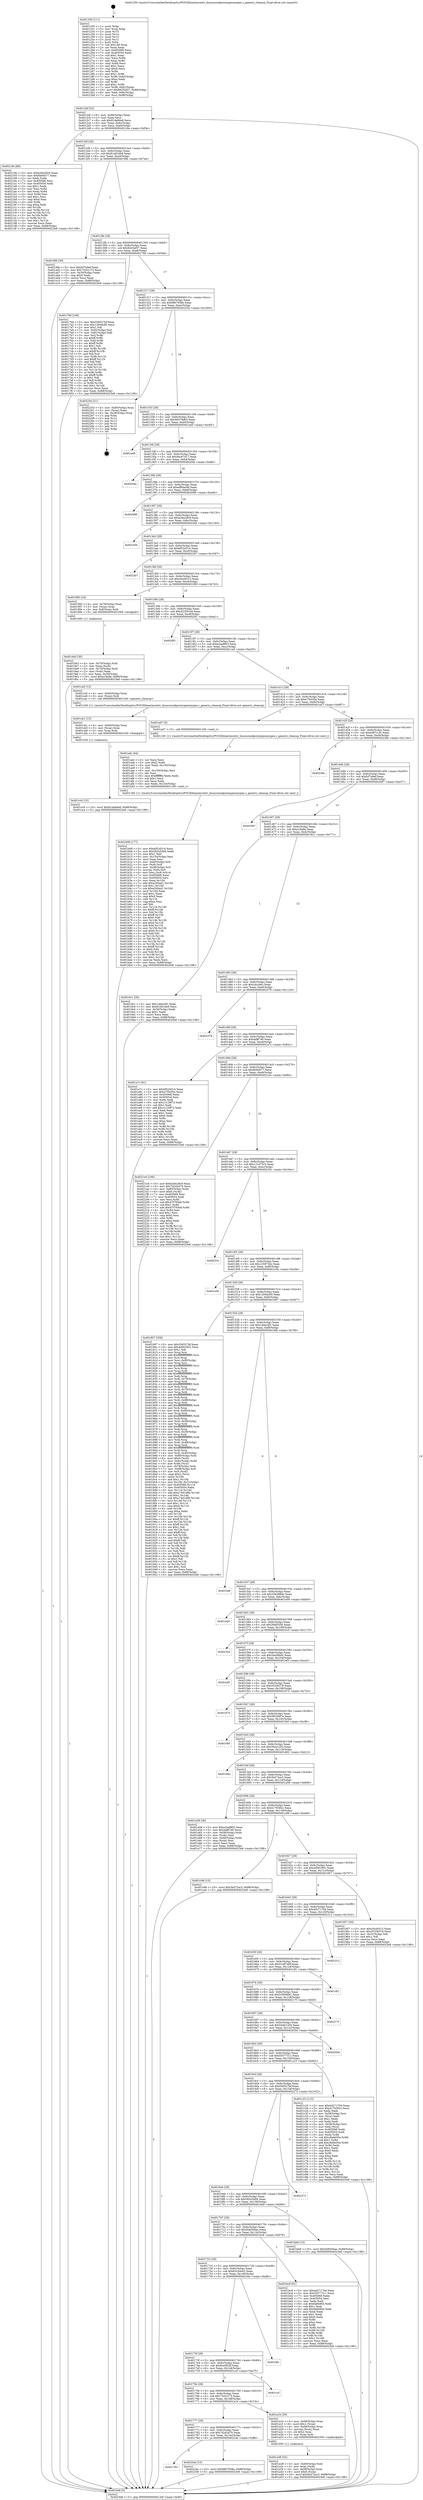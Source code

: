 digraph "0x401250" {
  label = "0x401250 (/mnt/c/Users/mathe/Desktop/tcc/POCII/binaries/extr_linuxsoundpcioxygenoxygen.c_generic_cleanup_Final-ollvm.out::main(0))"
  labelloc = "t"
  node[shape=record]

  Entry [label="",width=0.3,height=0.3,shape=circle,fillcolor=black,style=filled]
  "0x4012bf" [label="{
     0x4012bf [32]\l
     | [instrs]\l
     &nbsp;&nbsp;0x4012bf \<+6\>: mov -0x88(%rbp),%eax\l
     &nbsp;&nbsp;0x4012c5 \<+2\>: mov %eax,%ecx\l
     &nbsp;&nbsp;0x4012c7 \<+6\>: sub $0x81da84e8,%ecx\l
     &nbsp;&nbsp;0x4012cd \<+6\>: mov %eax,-0x9c(%rbp)\l
     &nbsp;&nbsp;0x4012d3 \<+6\>: mov %ecx,-0xa0(%rbp)\l
     &nbsp;&nbsp;0x4012d9 \<+6\>: je 000000000040218e \<main+0xf3e\>\l
  }"]
  "0x40218e" [label="{
     0x40218e [86]\l
     | [instrs]\l
     &nbsp;&nbsp;0x40218e \<+5\>: mov $0xb26e28c9,%eax\l
     &nbsp;&nbsp;0x402193 \<+5\>: mov $0x6b84b77,%ecx\l
     &nbsp;&nbsp;0x402198 \<+2\>: xor %edx,%edx\l
     &nbsp;&nbsp;0x40219a \<+7\>: mov 0x405068,%esi\l
     &nbsp;&nbsp;0x4021a1 \<+7\>: mov 0x405054,%edi\l
     &nbsp;&nbsp;0x4021a8 \<+3\>: sub $0x1,%edx\l
     &nbsp;&nbsp;0x4021ab \<+3\>: mov %esi,%r8d\l
     &nbsp;&nbsp;0x4021ae \<+3\>: add %edx,%r8d\l
     &nbsp;&nbsp;0x4021b1 \<+4\>: imul %r8d,%esi\l
     &nbsp;&nbsp;0x4021b5 \<+3\>: and $0x1,%esi\l
     &nbsp;&nbsp;0x4021b8 \<+3\>: cmp $0x0,%esi\l
     &nbsp;&nbsp;0x4021bb \<+4\>: sete %r9b\l
     &nbsp;&nbsp;0x4021bf \<+3\>: cmp $0xa,%edi\l
     &nbsp;&nbsp;0x4021c2 \<+4\>: setl %r10b\l
     &nbsp;&nbsp;0x4021c6 \<+3\>: mov %r9b,%r11b\l
     &nbsp;&nbsp;0x4021c9 \<+3\>: and %r10b,%r11b\l
     &nbsp;&nbsp;0x4021cc \<+3\>: xor %r10b,%r9b\l
     &nbsp;&nbsp;0x4021cf \<+3\>: or %r9b,%r11b\l
     &nbsp;&nbsp;0x4021d2 \<+4\>: test $0x1,%r11b\l
     &nbsp;&nbsp;0x4021d6 \<+3\>: cmovne %ecx,%eax\l
     &nbsp;&nbsp;0x4021d9 \<+6\>: mov %eax,-0x88(%rbp)\l
     &nbsp;&nbsp;0x4021df \<+5\>: jmp 00000000004023e8 \<main+0x1198\>\l
  }"]
  "0x4012df" [label="{
     0x4012df [28]\l
     | [instrs]\l
     &nbsp;&nbsp;0x4012df \<+5\>: jmp 00000000004012e4 \<main+0x94\>\l
     &nbsp;&nbsp;0x4012e4 \<+6\>: mov -0x9c(%rbp),%eax\l
     &nbsp;&nbsp;0x4012ea \<+5\>: sub $0x81e81bb9,%eax\l
     &nbsp;&nbsp;0x4012ef \<+6\>: mov %eax,-0xa4(%rbp)\l
     &nbsp;&nbsp;0x4012f5 \<+6\>: je 00000000004019fd \<main+0x7ad\>\l
  }"]
  Exit [label="",width=0.3,height=0.3,shape=circle,fillcolor=black,style=filled,peripheries=2]
  "0x4019fd" [label="{
     0x4019fd [30]\l
     | [instrs]\l
     &nbsp;&nbsp;0x4019fd \<+5\>: mov $0xfcf7a9ef,%eax\l
     &nbsp;&nbsp;0x401a02 \<+5\>: mov $0x73201c73,%ecx\l
     &nbsp;&nbsp;0x401a07 \<+3\>: mov -0x30(%rbp),%edx\l
     &nbsp;&nbsp;0x401a0a \<+3\>: cmp $0x0,%edx\l
     &nbsp;&nbsp;0x401a0d \<+3\>: cmove %ecx,%eax\l
     &nbsp;&nbsp;0x401a10 \<+6\>: mov %eax,-0x88(%rbp)\l
     &nbsp;&nbsp;0x401a16 \<+5\>: jmp 00000000004023e8 \<main+0x1198\>\l
  }"]
  "0x4012fb" [label="{
     0x4012fb [28]\l
     | [instrs]\l
     &nbsp;&nbsp;0x4012fb \<+5\>: jmp 0000000000401300 \<main+0xb0\>\l
     &nbsp;&nbsp;0x401300 \<+6\>: mov -0x9c(%rbp),%eax\l
     &nbsp;&nbsp;0x401306 \<+5\>: sub $0x8425af37,%eax\l
     &nbsp;&nbsp;0x40130b \<+6\>: mov %eax,-0xa8(%rbp)\l
     &nbsp;&nbsp;0x401311 \<+6\>: je 000000000040179d \<main+0x54d\>\l
  }"]
  "0x401793" [label="{
     0x401793\l
  }", style=dashed]
  "0x40179d" [label="{
     0x40179d [106]\l
     | [instrs]\l
     &nbsp;&nbsp;0x40179d \<+5\>: mov $0x556527bf,%eax\l
     &nbsp;&nbsp;0x4017a2 \<+5\>: mov $0x1294dc85,%ecx\l
     &nbsp;&nbsp;0x4017a7 \<+2\>: mov $0x1,%dl\l
     &nbsp;&nbsp;0x4017a9 \<+7\>: mov -0x82(%rbp),%sil\l
     &nbsp;&nbsp;0x4017b0 \<+7\>: mov -0x81(%rbp),%dil\l
     &nbsp;&nbsp;0x4017b7 \<+3\>: mov %sil,%r8b\l
     &nbsp;&nbsp;0x4017ba \<+4\>: xor $0xff,%r8b\l
     &nbsp;&nbsp;0x4017be \<+3\>: mov %dil,%r9b\l
     &nbsp;&nbsp;0x4017c1 \<+4\>: xor $0xff,%r9b\l
     &nbsp;&nbsp;0x4017c5 \<+3\>: xor $0x1,%dl\l
     &nbsp;&nbsp;0x4017c8 \<+3\>: mov %r8b,%r10b\l
     &nbsp;&nbsp;0x4017cb \<+4\>: and $0xff,%r10b\l
     &nbsp;&nbsp;0x4017cf \<+3\>: and %dl,%sil\l
     &nbsp;&nbsp;0x4017d2 \<+3\>: mov %r9b,%r11b\l
     &nbsp;&nbsp;0x4017d5 \<+4\>: and $0xff,%r11b\l
     &nbsp;&nbsp;0x4017d9 \<+3\>: and %dl,%dil\l
     &nbsp;&nbsp;0x4017dc \<+3\>: or %sil,%r10b\l
     &nbsp;&nbsp;0x4017df \<+3\>: or %dil,%r11b\l
     &nbsp;&nbsp;0x4017e2 \<+3\>: xor %r11b,%r10b\l
     &nbsp;&nbsp;0x4017e5 \<+3\>: or %r9b,%r8b\l
     &nbsp;&nbsp;0x4017e8 \<+4\>: xor $0xff,%r8b\l
     &nbsp;&nbsp;0x4017ec \<+3\>: or $0x1,%dl\l
     &nbsp;&nbsp;0x4017ef \<+3\>: and %dl,%r8b\l
     &nbsp;&nbsp;0x4017f2 \<+3\>: or %r8b,%r10b\l
     &nbsp;&nbsp;0x4017f5 \<+4\>: test $0x1,%r10b\l
     &nbsp;&nbsp;0x4017f9 \<+3\>: cmovne %ecx,%eax\l
     &nbsp;&nbsp;0x4017fc \<+6\>: mov %eax,-0x88(%rbp)\l
     &nbsp;&nbsp;0x401802 \<+5\>: jmp 00000000004023e8 \<main+0x1198\>\l
  }"]
  "0x401317" [label="{
     0x401317 [28]\l
     | [instrs]\l
     &nbsp;&nbsp;0x401317 \<+5\>: jmp 000000000040131c \<main+0xcc\>\l
     &nbsp;&nbsp;0x40131c \<+6\>: mov -0x9c(%rbp),%eax\l
     &nbsp;&nbsp;0x401322 \<+5\>: sub $0x9867938e,%eax\l
     &nbsp;&nbsp;0x401327 \<+6\>: mov %eax,-0xac(%rbp)\l
     &nbsp;&nbsp;0x40132d \<+6\>: je 000000000040225d \<main+0x100d\>\l
  }"]
  "0x4023e8" [label="{
     0x4023e8 [5]\l
     | [instrs]\l
     &nbsp;&nbsp;0x4023e8 \<+5\>: jmp 00000000004012bf \<main+0x6f\>\l
  }"]
  "0x401250" [label="{
     0x401250 [111]\l
     | [instrs]\l
     &nbsp;&nbsp;0x401250 \<+1\>: push %rbp\l
     &nbsp;&nbsp;0x401251 \<+3\>: mov %rsp,%rbp\l
     &nbsp;&nbsp;0x401254 \<+2\>: push %r15\l
     &nbsp;&nbsp;0x401256 \<+2\>: push %r14\l
     &nbsp;&nbsp;0x401258 \<+2\>: push %r13\l
     &nbsp;&nbsp;0x40125a \<+2\>: push %r12\l
     &nbsp;&nbsp;0x40125c \<+1\>: push %rbx\l
     &nbsp;&nbsp;0x40125d \<+7\>: sub $0x148,%rsp\l
     &nbsp;&nbsp;0x401264 \<+2\>: xor %eax,%eax\l
     &nbsp;&nbsp;0x401266 \<+7\>: mov 0x405068,%ecx\l
     &nbsp;&nbsp;0x40126d \<+7\>: mov 0x405054,%edx\l
     &nbsp;&nbsp;0x401274 \<+3\>: sub $0x1,%eax\l
     &nbsp;&nbsp;0x401277 \<+3\>: mov %ecx,%r8d\l
     &nbsp;&nbsp;0x40127a \<+3\>: add %eax,%r8d\l
     &nbsp;&nbsp;0x40127d \<+4\>: imul %r8d,%ecx\l
     &nbsp;&nbsp;0x401281 \<+3\>: and $0x1,%ecx\l
     &nbsp;&nbsp;0x401284 \<+3\>: cmp $0x0,%ecx\l
     &nbsp;&nbsp;0x401287 \<+4\>: sete %r9b\l
     &nbsp;&nbsp;0x40128b \<+4\>: and $0x1,%r9b\l
     &nbsp;&nbsp;0x40128f \<+7\>: mov %r9b,-0x82(%rbp)\l
     &nbsp;&nbsp;0x401296 \<+3\>: cmp $0xa,%edx\l
     &nbsp;&nbsp;0x401299 \<+4\>: setl %r9b\l
     &nbsp;&nbsp;0x40129d \<+4\>: and $0x1,%r9b\l
     &nbsp;&nbsp;0x4012a1 \<+7\>: mov %r9b,-0x81(%rbp)\l
     &nbsp;&nbsp;0x4012a8 \<+10\>: movl $0x8425af37,-0x88(%rbp)\l
     &nbsp;&nbsp;0x4012b2 \<+6\>: mov %edi,-0x8c(%rbp)\l
     &nbsp;&nbsp;0x4012b8 \<+7\>: mov %rsi,-0x98(%rbp)\l
  }"]
  "0x40224e" [label="{
     0x40224e [15]\l
     | [instrs]\l
     &nbsp;&nbsp;0x40224e \<+10\>: movl $0x9867938e,-0x88(%rbp)\l
     &nbsp;&nbsp;0x402258 \<+5\>: jmp 00000000004023e8 \<main+0x1198\>\l
  }"]
  "0x40225d" [label="{
     0x40225d [21]\l
     | [instrs]\l
     &nbsp;&nbsp;0x40225d \<+4\>: mov -0x80(%rbp),%rax\l
     &nbsp;&nbsp;0x402261 \<+2\>: mov (%rax),%eax\l
     &nbsp;&nbsp;0x402263 \<+4\>: lea -0x28(%rbp),%rsp\l
     &nbsp;&nbsp;0x402267 \<+1\>: pop %rbx\l
     &nbsp;&nbsp;0x402268 \<+2\>: pop %r12\l
     &nbsp;&nbsp;0x40226a \<+2\>: pop %r13\l
     &nbsp;&nbsp;0x40226c \<+2\>: pop %r14\l
     &nbsp;&nbsp;0x40226e \<+2\>: pop %r15\l
     &nbsp;&nbsp;0x402270 \<+1\>: pop %rbp\l
     &nbsp;&nbsp;0x402271 \<+1\>: ret\l
  }"]
  "0x401333" [label="{
     0x401333 [28]\l
     | [instrs]\l
     &nbsp;&nbsp;0x401333 \<+5\>: jmp 0000000000401338 \<main+0xe8\>\l
     &nbsp;&nbsp;0x401338 \<+6\>: mov -0x9c(%rbp),%eax\l
     &nbsp;&nbsp;0x40133e \<+5\>: sub $0x9d379d63,%eax\l
     &nbsp;&nbsp;0x401343 \<+6\>: mov %eax,-0xb0(%rbp)\l
     &nbsp;&nbsp;0x401349 \<+6\>: je 0000000000401ed5 \<main+0xc85\>\l
  }"]
  "0x401cc0" [label="{
     0x401cc0 [15]\l
     | [instrs]\l
     &nbsp;&nbsp;0x401cc0 \<+10\>: movl $0x81da84e8,-0x88(%rbp)\l
     &nbsp;&nbsp;0x401cca \<+5\>: jmp 00000000004023e8 \<main+0x1198\>\l
  }"]
  "0x401ed5" [label="{
     0x401ed5\l
  }", style=dashed]
  "0x40134f" [label="{
     0x40134f [28]\l
     | [instrs]\l
     &nbsp;&nbsp;0x40134f \<+5\>: jmp 0000000000401354 \<main+0x104\>\l
     &nbsp;&nbsp;0x401354 \<+6\>: mov -0x9c(%rbp),%eax\l
     &nbsp;&nbsp;0x40135a \<+5\>: sub $0x9ec67d17,%eax\l
     &nbsp;&nbsp;0x40135f \<+6\>: mov %eax,-0xb4(%rbp)\l
     &nbsp;&nbsp;0x401365 \<+6\>: je 000000000040204e \<main+0xdfe\>\l
  }"]
  "0x401cb1" [label="{
     0x401cb1 [15]\l
     | [instrs]\l
     &nbsp;&nbsp;0x401cb1 \<+4\>: mov -0x60(%rbp),%rax\l
     &nbsp;&nbsp;0x401cb5 \<+3\>: mov (%rax),%rax\l
     &nbsp;&nbsp;0x401cb8 \<+3\>: mov %rax,%rdi\l
     &nbsp;&nbsp;0x401cbb \<+5\>: call 0000000000401030 \<free@plt\>\l
     | [calls]\l
     &nbsp;&nbsp;0x401030 \{1\} (unknown)\l
  }"]
  "0x40204e" [label="{
     0x40204e\l
  }", style=dashed]
  "0x40136b" [label="{
     0x40136b [28]\l
     | [instrs]\l
     &nbsp;&nbsp;0x40136b \<+5\>: jmp 0000000000401370 \<main+0x120\>\l
     &nbsp;&nbsp;0x401370 \<+6\>: mov -0x9c(%rbp),%eax\l
     &nbsp;&nbsp;0x401376 \<+5\>: sub $0xaf90ac9d,%eax\l
     &nbsp;&nbsp;0x40137b \<+6\>: mov %eax,-0xb8(%rbp)\l
     &nbsp;&nbsp;0x401381 \<+6\>: je 0000000000402096 \<main+0xe46\>\l
  }"]
  "0x401b08" [label="{
     0x401b08 [177]\l
     | [instrs]\l
     &nbsp;&nbsp;0x401b08 \<+5\>: mov $0xbf52d314,%ecx\l
     &nbsp;&nbsp;0x401b0d \<+5\>: mov $0x582e5494,%edx\l
     &nbsp;&nbsp;0x401b12 \<+3\>: mov $0x1,%dil\l
     &nbsp;&nbsp;0x401b15 \<+6\>: mov -0x154(%rbp),%esi\l
     &nbsp;&nbsp;0x401b1b \<+3\>: imul %eax,%esi\l
     &nbsp;&nbsp;0x401b1e \<+4\>: mov -0x60(%rbp),%r8\l
     &nbsp;&nbsp;0x401b22 \<+3\>: mov (%r8),%r8\l
     &nbsp;&nbsp;0x401b25 \<+4\>: mov -0x58(%rbp),%r9\l
     &nbsp;&nbsp;0x401b29 \<+3\>: movslq (%r9),%r9\l
     &nbsp;&nbsp;0x401b2c \<+4\>: mov %esi,(%r8,%r9,4)\l
     &nbsp;&nbsp;0x401b30 \<+7\>: mov 0x405068,%eax\l
     &nbsp;&nbsp;0x401b37 \<+7\>: mov 0x405054,%esi\l
     &nbsp;&nbsp;0x401b3e \<+3\>: mov %eax,%r10d\l
     &nbsp;&nbsp;0x401b41 \<+7\>: add $0xe200ad1,%r10d\l
     &nbsp;&nbsp;0x401b48 \<+4\>: sub $0x1,%r10d\l
     &nbsp;&nbsp;0x401b4c \<+7\>: sub $0xe200ad1,%r10d\l
     &nbsp;&nbsp;0x401b53 \<+4\>: imul %r10d,%eax\l
     &nbsp;&nbsp;0x401b57 \<+3\>: and $0x1,%eax\l
     &nbsp;&nbsp;0x401b5a \<+3\>: cmp $0x0,%eax\l
     &nbsp;&nbsp;0x401b5d \<+4\>: sete %r11b\l
     &nbsp;&nbsp;0x401b61 \<+3\>: cmp $0xa,%esi\l
     &nbsp;&nbsp;0x401b64 \<+3\>: setl %bl\l
     &nbsp;&nbsp;0x401b67 \<+3\>: mov %r11b,%r14b\l
     &nbsp;&nbsp;0x401b6a \<+4\>: xor $0xff,%r14b\l
     &nbsp;&nbsp;0x401b6e \<+3\>: mov %bl,%r15b\l
     &nbsp;&nbsp;0x401b71 \<+4\>: xor $0xff,%r15b\l
     &nbsp;&nbsp;0x401b75 \<+4\>: xor $0x0,%dil\l
     &nbsp;&nbsp;0x401b79 \<+3\>: mov %r14b,%r12b\l
     &nbsp;&nbsp;0x401b7c \<+4\>: and $0x0,%r12b\l
     &nbsp;&nbsp;0x401b80 \<+3\>: and %dil,%r11b\l
     &nbsp;&nbsp;0x401b83 \<+3\>: mov %r15b,%r13b\l
     &nbsp;&nbsp;0x401b86 \<+4\>: and $0x0,%r13b\l
     &nbsp;&nbsp;0x401b8a \<+3\>: and %dil,%bl\l
     &nbsp;&nbsp;0x401b8d \<+3\>: or %r11b,%r12b\l
     &nbsp;&nbsp;0x401b90 \<+3\>: or %bl,%r13b\l
     &nbsp;&nbsp;0x401b93 \<+3\>: xor %r13b,%r12b\l
     &nbsp;&nbsp;0x401b96 \<+3\>: or %r15b,%r14b\l
     &nbsp;&nbsp;0x401b99 \<+4\>: xor $0xff,%r14b\l
     &nbsp;&nbsp;0x401b9d \<+4\>: or $0x0,%dil\l
     &nbsp;&nbsp;0x401ba1 \<+3\>: and %dil,%r14b\l
     &nbsp;&nbsp;0x401ba4 \<+3\>: or %r14b,%r12b\l
     &nbsp;&nbsp;0x401ba7 \<+4\>: test $0x1,%r12b\l
     &nbsp;&nbsp;0x401bab \<+3\>: cmovne %edx,%ecx\l
     &nbsp;&nbsp;0x401bae \<+6\>: mov %ecx,-0x88(%rbp)\l
     &nbsp;&nbsp;0x401bb4 \<+5\>: jmp 00000000004023e8 \<main+0x1198\>\l
  }"]
  "0x402096" [label="{
     0x402096\l
  }", style=dashed]
  "0x401387" [label="{
     0x401387 [28]\l
     | [instrs]\l
     &nbsp;&nbsp;0x401387 \<+5\>: jmp 000000000040138c \<main+0x13c\>\l
     &nbsp;&nbsp;0x40138c \<+6\>: mov -0x9c(%rbp),%eax\l
     &nbsp;&nbsp;0x401392 \<+5\>: sub $0xb26e28c9,%eax\l
     &nbsp;&nbsp;0x401397 \<+6\>: mov %eax,-0xbc(%rbp)\l
     &nbsp;&nbsp;0x40139d \<+6\>: je 00000000004023d4 \<main+0x1184\>\l
  }"]
  "0x401adc" [label="{
     0x401adc [44]\l
     | [instrs]\l
     &nbsp;&nbsp;0x401adc \<+2\>: xor %ecx,%ecx\l
     &nbsp;&nbsp;0x401ade \<+5\>: mov $0x2,%edx\l
     &nbsp;&nbsp;0x401ae3 \<+6\>: mov %edx,-0x150(%rbp)\l
     &nbsp;&nbsp;0x401ae9 \<+1\>: cltd\l
     &nbsp;&nbsp;0x401aea \<+6\>: mov -0x150(%rbp),%esi\l
     &nbsp;&nbsp;0x401af0 \<+2\>: idiv %esi\l
     &nbsp;&nbsp;0x401af2 \<+6\>: imul $0xfffffffe,%edx,%edx\l
     &nbsp;&nbsp;0x401af8 \<+3\>: sub $0x1,%ecx\l
     &nbsp;&nbsp;0x401afb \<+2\>: sub %ecx,%edx\l
     &nbsp;&nbsp;0x401afd \<+6\>: mov %edx,-0x154(%rbp)\l
     &nbsp;&nbsp;0x401b03 \<+5\>: call 0000000000401160 \<next_i\>\l
     | [calls]\l
     &nbsp;&nbsp;0x401160 \{1\} (/mnt/c/Users/mathe/Desktop/tcc/POCII/binaries/extr_linuxsoundpcioxygenoxygen.c_generic_cleanup_Final-ollvm.out::next_i)\l
  }"]
  "0x4023d4" [label="{
     0x4023d4\l
  }", style=dashed]
  "0x4013a3" [label="{
     0x4013a3 [28]\l
     | [instrs]\l
     &nbsp;&nbsp;0x4013a3 \<+5\>: jmp 00000000004013a8 \<main+0x158\>\l
     &nbsp;&nbsp;0x4013a8 \<+6\>: mov -0x9c(%rbp),%eax\l
     &nbsp;&nbsp;0x4013ae \<+5\>: sub $0xbf52d314,%eax\l
     &nbsp;&nbsp;0x4013b3 \<+6\>: mov %eax,-0xc0(%rbp)\l
     &nbsp;&nbsp;0x4013b9 \<+6\>: je 00000000004022b7 \<main+0x1067\>\l
  }"]
  "0x401a38" [label="{
     0x401a38 [32]\l
     | [instrs]\l
     &nbsp;&nbsp;0x401a38 \<+4\>: mov -0x60(%rbp),%rdi\l
     &nbsp;&nbsp;0x401a3c \<+3\>: mov %rax,(%rdi)\l
     &nbsp;&nbsp;0x401a3f \<+4\>: mov -0x58(%rbp),%rax\l
     &nbsp;&nbsp;0x401a43 \<+6\>: movl $0x0,(%rax)\l
     &nbsp;&nbsp;0x401a49 \<+10\>: movl $0x3b472ac3,-0x88(%rbp)\l
     &nbsp;&nbsp;0x401a53 \<+5\>: jmp 00000000004023e8 \<main+0x1198\>\l
  }"]
  "0x4022b7" [label="{
     0x4022b7\l
  }", style=dashed]
  "0x4013bf" [label="{
     0x4013bf [28]\l
     | [instrs]\l
     &nbsp;&nbsp;0x4013bf \<+5\>: jmp 00000000004013c4 \<main+0x174\>\l
     &nbsp;&nbsp;0x4013c4 \<+6\>: mov -0x9c(%rbp),%eax\l
     &nbsp;&nbsp;0x4013ca \<+5\>: sub $0xc0cd4513,%eax\l
     &nbsp;&nbsp;0x4013cf \<+6\>: mov %eax,-0xc4(%rbp)\l
     &nbsp;&nbsp;0x4013d5 \<+6\>: je 0000000000401993 \<main+0x743\>\l
  }"]
  "0x401777" [label="{
     0x401777 [28]\l
     | [instrs]\l
     &nbsp;&nbsp;0x401777 \<+5\>: jmp 000000000040177c \<main+0x52c\>\l
     &nbsp;&nbsp;0x40177c \<+6\>: mov -0x9c(%rbp),%eax\l
     &nbsp;&nbsp;0x401782 \<+5\>: sub $0x7d2d2d70,%eax\l
     &nbsp;&nbsp;0x401787 \<+6\>: mov %eax,-0x14c(%rbp)\l
     &nbsp;&nbsp;0x40178d \<+6\>: je 000000000040224e \<main+0xffe\>\l
  }"]
  "0x401993" [label="{
     0x401993 [16]\l
     | [instrs]\l
     &nbsp;&nbsp;0x401993 \<+4\>: mov -0x78(%rbp),%rax\l
     &nbsp;&nbsp;0x401997 \<+3\>: mov (%rax),%rax\l
     &nbsp;&nbsp;0x40199a \<+4\>: mov 0x8(%rax),%rdi\l
     &nbsp;&nbsp;0x40199e \<+5\>: call 0000000000401060 \<atoi@plt\>\l
     | [calls]\l
     &nbsp;&nbsp;0x401060 \{1\} (unknown)\l
  }"]
  "0x4013db" [label="{
     0x4013db [28]\l
     | [instrs]\l
     &nbsp;&nbsp;0x4013db \<+5\>: jmp 00000000004013e0 \<main+0x190\>\l
     &nbsp;&nbsp;0x4013e0 \<+6\>: mov -0x9c(%rbp),%eax\l
     &nbsp;&nbsp;0x4013e6 \<+5\>: sub $0xd22591e9,%eax\l
     &nbsp;&nbsp;0x4013eb \<+6\>: mov %eax,-0xc8(%rbp)\l
     &nbsp;&nbsp;0x4013f1 \<+6\>: je 00000000004020f1 \<main+0xea1\>\l
  }"]
  "0x401a1b" [label="{
     0x401a1b [29]\l
     | [instrs]\l
     &nbsp;&nbsp;0x401a1b \<+4\>: mov -0x68(%rbp),%rax\l
     &nbsp;&nbsp;0x401a1f \<+6\>: movl $0x1,(%rax)\l
     &nbsp;&nbsp;0x401a25 \<+4\>: mov -0x68(%rbp),%rax\l
     &nbsp;&nbsp;0x401a29 \<+3\>: movslq (%rax),%rax\l
     &nbsp;&nbsp;0x401a2c \<+4\>: shl $0x2,%rax\l
     &nbsp;&nbsp;0x401a30 \<+3\>: mov %rax,%rdi\l
     &nbsp;&nbsp;0x401a33 \<+5\>: call 0000000000401050 \<malloc@plt\>\l
     | [calls]\l
     &nbsp;&nbsp;0x401050 \{1\} (unknown)\l
  }"]
  "0x4020f1" [label="{
     0x4020f1\l
  }", style=dashed]
  "0x4013f7" [label="{
     0x4013f7 [28]\l
     | [instrs]\l
     &nbsp;&nbsp;0x4013f7 \<+5\>: jmp 00000000004013fc \<main+0x1ac\>\l
     &nbsp;&nbsp;0x4013fc \<+6\>: mov -0x9c(%rbp),%eax\l
     &nbsp;&nbsp;0x401402 \<+5\>: sub $0xe2eaf803,%eax\l
     &nbsp;&nbsp;0x401407 \<+6\>: mov %eax,-0xcc(%rbp)\l
     &nbsp;&nbsp;0x40140d \<+6\>: je 0000000000401ca5 \<main+0xa55\>\l
  }"]
  "0x40175b" [label="{
     0x40175b [28]\l
     | [instrs]\l
     &nbsp;&nbsp;0x40175b \<+5\>: jmp 0000000000401760 \<main+0x510\>\l
     &nbsp;&nbsp;0x401760 \<+6\>: mov -0x9c(%rbp),%eax\l
     &nbsp;&nbsp;0x401766 \<+5\>: sub $0x73201c73,%eax\l
     &nbsp;&nbsp;0x40176b \<+6\>: mov %eax,-0x148(%rbp)\l
     &nbsp;&nbsp;0x401771 \<+6\>: je 0000000000401a1b \<main+0x7cb\>\l
  }"]
  "0x401ca5" [label="{
     0x401ca5 [12]\l
     | [instrs]\l
     &nbsp;&nbsp;0x401ca5 \<+4\>: mov -0x60(%rbp),%rax\l
     &nbsp;&nbsp;0x401ca9 \<+3\>: mov (%rax),%rdi\l
     &nbsp;&nbsp;0x401cac \<+5\>: call 0000000000401240 \<generic_cleanup\>\l
     | [calls]\l
     &nbsp;&nbsp;0x401240 \{1\} (/mnt/c/Users/mathe/Desktop/tcc/POCII/binaries/extr_linuxsoundpcioxygenoxygen.c_generic_cleanup_Final-ollvm.out::generic_cleanup)\l
  }"]
  "0x401413" [label="{
     0x401413 [28]\l
     | [instrs]\l
     &nbsp;&nbsp;0x401413 \<+5\>: jmp 0000000000401418 \<main+0x1c8\>\l
     &nbsp;&nbsp;0x401418 \<+6\>: mov -0x9c(%rbp),%eax\l
     &nbsp;&nbsp;0x40141e \<+5\>: sub $0xe750cf3e,%eax\l
     &nbsp;&nbsp;0x401423 \<+6\>: mov %eax,-0xd0(%rbp)\l
     &nbsp;&nbsp;0x401429 \<+6\>: je 0000000000401ad7 \<main+0x887\>\l
  }"]
  "0x401ccf" [label="{
     0x401ccf\l
  }", style=dashed]
  "0x401ad7" [label="{
     0x401ad7 [5]\l
     | [instrs]\l
     &nbsp;&nbsp;0x401ad7 \<+5\>: call 0000000000401160 \<next_i\>\l
     | [calls]\l
     &nbsp;&nbsp;0x401160 \{1\} (/mnt/c/Users/mathe/Desktop/tcc/POCII/binaries/extr_linuxsoundpcioxygenoxygen.c_generic_cleanup_Final-ollvm.out::next_i)\l
  }"]
  "0x40142f" [label="{
     0x40142f [28]\l
     | [instrs]\l
     &nbsp;&nbsp;0x40142f \<+5\>: jmp 0000000000401434 \<main+0x1e4\>\l
     &nbsp;&nbsp;0x401434 \<+6\>: mov -0x9c(%rbp),%eax\l
     &nbsp;&nbsp;0x40143a \<+5\>: sub $0xedf7c1dc,%eax\l
     &nbsp;&nbsp;0x40143f \<+6\>: mov %eax,-0xd4(%rbp)\l
     &nbsp;&nbsp;0x401445 \<+6\>: je 000000000040239e \<main+0x114e\>\l
  }"]
  "0x40173f" [label="{
     0x40173f [28]\l
     | [instrs]\l
     &nbsp;&nbsp;0x40173f \<+5\>: jmp 0000000000401744 \<main+0x4f4\>\l
     &nbsp;&nbsp;0x401744 \<+6\>: mov -0x9c(%rbp),%eax\l
     &nbsp;&nbsp;0x40174a \<+5\>: sub $0x6ce0f23f,%eax\l
     &nbsp;&nbsp;0x40174f \<+6\>: mov %eax,-0x144(%rbp)\l
     &nbsp;&nbsp;0x401755 \<+6\>: je 0000000000401ccf \<main+0xa7f\>\l
  }"]
  "0x40239e" [label="{
     0x40239e\l
  }", style=dashed]
  "0x40144b" [label="{
     0x40144b [28]\l
     | [instrs]\l
     &nbsp;&nbsp;0x40144b \<+5\>: jmp 0000000000401450 \<main+0x200\>\l
     &nbsp;&nbsp;0x401450 \<+6\>: mov -0x9c(%rbp),%eax\l
     &nbsp;&nbsp;0x401456 \<+5\>: sub $0xfcf7a9ef,%eax\l
     &nbsp;&nbsp;0x40145b \<+6\>: mov %eax,-0xd8(%rbp)\l
     &nbsp;&nbsp;0x401461 \<+6\>: je 0000000000402087 \<main+0xe37\>\l
  }"]
  "0x401fdc" [label="{
     0x401fdc\l
  }", style=dashed]
  "0x402087" [label="{
     0x402087\l
  }", style=dashed]
  "0x401467" [label="{
     0x401467 [28]\l
     | [instrs]\l
     &nbsp;&nbsp;0x401467 \<+5\>: jmp 000000000040146c \<main+0x21c\>\l
     &nbsp;&nbsp;0x40146c \<+6\>: mov -0x9c(%rbp),%eax\l
     &nbsp;&nbsp;0x401472 \<+5\>: sub $0xe18a9a,%eax\l
     &nbsp;&nbsp;0x401477 \<+6\>: mov %eax,-0xdc(%rbp)\l
     &nbsp;&nbsp;0x40147d \<+6\>: je 00000000004019c1 \<main+0x771\>\l
  }"]
  "0x401723" [label="{
     0x401723 [28]\l
     | [instrs]\l
     &nbsp;&nbsp;0x401723 \<+5\>: jmp 0000000000401728 \<main+0x4d8\>\l
     &nbsp;&nbsp;0x401728 \<+6\>: mov -0x9c(%rbp),%eax\l
     &nbsp;&nbsp;0x40172e \<+5\>: sub $0x63c54e43,%eax\l
     &nbsp;&nbsp;0x401733 \<+6\>: mov %eax,-0x140(%rbp)\l
     &nbsp;&nbsp;0x401739 \<+6\>: je 0000000000401fdc \<main+0xd8c\>\l
  }"]
  "0x4019c1" [label="{
     0x4019c1 [30]\l
     | [instrs]\l
     &nbsp;&nbsp;0x4019c1 \<+5\>: mov $0x1ddec4f1,%eax\l
     &nbsp;&nbsp;0x4019c6 \<+5\>: mov $0x81e81bb9,%ecx\l
     &nbsp;&nbsp;0x4019cb \<+3\>: mov -0x30(%rbp),%edx\l
     &nbsp;&nbsp;0x4019ce \<+3\>: cmp $0x1,%edx\l
     &nbsp;&nbsp;0x4019d1 \<+3\>: cmovl %ecx,%eax\l
     &nbsp;&nbsp;0x4019d4 \<+6\>: mov %eax,-0x88(%rbp)\l
     &nbsp;&nbsp;0x4019da \<+5\>: jmp 00000000004023e8 \<main+0x1198\>\l
  }"]
  "0x401483" [label="{
     0x401483 [28]\l
     | [instrs]\l
     &nbsp;&nbsp;0x401483 \<+5\>: jmp 0000000000401488 \<main+0x238\>\l
     &nbsp;&nbsp;0x401488 \<+6\>: mov -0x9c(%rbp),%eax\l
     &nbsp;&nbsp;0x40148e \<+5\>: sub $0x2dccb6c,%eax\l
     &nbsp;&nbsp;0x401493 \<+6\>: mov %eax,-0xe0(%rbp)\l
     &nbsp;&nbsp;0x401499 \<+6\>: je 0000000000402379 \<main+0x1129\>\l
  }"]
  "0x401bc8" [label="{
     0x401bc8 [91]\l
     | [instrs]\l
     &nbsp;&nbsp;0x401bc8 \<+5\>: mov $0x4d27170d,%eax\l
     &nbsp;&nbsp;0x401bcd \<+5\>: mov $0x55577311,%ecx\l
     &nbsp;&nbsp;0x401bd2 \<+7\>: mov 0x405068,%edx\l
     &nbsp;&nbsp;0x401bd9 \<+7\>: mov 0x405054,%esi\l
     &nbsp;&nbsp;0x401be0 \<+2\>: mov %edx,%edi\l
     &nbsp;&nbsp;0x401be2 \<+6\>: sub $0x9a6b904,%edi\l
     &nbsp;&nbsp;0x401be8 \<+3\>: sub $0x1,%edi\l
     &nbsp;&nbsp;0x401beb \<+6\>: add $0x9a6b904,%edi\l
     &nbsp;&nbsp;0x401bf1 \<+3\>: imul %edi,%edx\l
     &nbsp;&nbsp;0x401bf4 \<+3\>: and $0x1,%edx\l
     &nbsp;&nbsp;0x401bf7 \<+3\>: cmp $0x0,%edx\l
     &nbsp;&nbsp;0x401bfa \<+4\>: sete %r8b\l
     &nbsp;&nbsp;0x401bfe \<+3\>: cmp $0xa,%esi\l
     &nbsp;&nbsp;0x401c01 \<+4\>: setl %r9b\l
     &nbsp;&nbsp;0x401c05 \<+3\>: mov %r8b,%r10b\l
     &nbsp;&nbsp;0x401c08 \<+3\>: and %r9b,%r10b\l
     &nbsp;&nbsp;0x401c0b \<+3\>: xor %r9b,%r8b\l
     &nbsp;&nbsp;0x401c0e \<+3\>: or %r8b,%r10b\l
     &nbsp;&nbsp;0x401c11 \<+4\>: test $0x1,%r10b\l
     &nbsp;&nbsp;0x401c15 \<+3\>: cmovne %ecx,%eax\l
     &nbsp;&nbsp;0x401c18 \<+6\>: mov %eax,-0x88(%rbp)\l
     &nbsp;&nbsp;0x401c1e \<+5\>: jmp 00000000004023e8 \<main+0x1198\>\l
  }"]
  "0x402379" [label="{
     0x402379\l
  }", style=dashed]
  "0x40149f" [label="{
     0x40149f [28]\l
     | [instrs]\l
     &nbsp;&nbsp;0x40149f \<+5\>: jmp 00000000004014a4 \<main+0x254\>\l
     &nbsp;&nbsp;0x4014a4 \<+6\>: mov -0x9c(%rbp),%eax\l
     &nbsp;&nbsp;0x4014aa \<+5\>: sub $0x4af8746,%eax\l
     &nbsp;&nbsp;0x4014af \<+6\>: mov %eax,-0xe4(%rbp)\l
     &nbsp;&nbsp;0x4014b5 \<+6\>: je 0000000000401a7c \<main+0x82c\>\l
  }"]
  "0x401707" [label="{
     0x401707 [28]\l
     | [instrs]\l
     &nbsp;&nbsp;0x401707 \<+5\>: jmp 000000000040170c \<main+0x4bc\>\l
     &nbsp;&nbsp;0x40170c \<+6\>: mov -0x9c(%rbp),%eax\l
     &nbsp;&nbsp;0x401712 \<+5\>: sub $0x5b8594ae,%eax\l
     &nbsp;&nbsp;0x401717 \<+6\>: mov %eax,-0x13c(%rbp)\l
     &nbsp;&nbsp;0x40171d \<+6\>: je 0000000000401bc8 \<main+0x978\>\l
  }"]
  "0x401a7c" [label="{
     0x401a7c [91]\l
     | [instrs]\l
     &nbsp;&nbsp;0x401a7c \<+5\>: mov $0xbf52d314,%eax\l
     &nbsp;&nbsp;0x401a81 \<+5\>: mov $0xe750cf3e,%ecx\l
     &nbsp;&nbsp;0x401a86 \<+7\>: mov 0x405068,%edx\l
     &nbsp;&nbsp;0x401a8d \<+7\>: mov 0x405054,%esi\l
     &nbsp;&nbsp;0x401a94 \<+2\>: mov %edx,%edi\l
     &nbsp;&nbsp;0x401a96 \<+6\>: sub $0x1c129f73,%edi\l
     &nbsp;&nbsp;0x401a9c \<+3\>: sub $0x1,%edi\l
     &nbsp;&nbsp;0x401a9f \<+6\>: add $0x1c129f73,%edi\l
     &nbsp;&nbsp;0x401aa5 \<+3\>: imul %edi,%edx\l
     &nbsp;&nbsp;0x401aa8 \<+3\>: and $0x1,%edx\l
     &nbsp;&nbsp;0x401aab \<+3\>: cmp $0x0,%edx\l
     &nbsp;&nbsp;0x401aae \<+4\>: sete %r8b\l
     &nbsp;&nbsp;0x401ab2 \<+3\>: cmp $0xa,%esi\l
     &nbsp;&nbsp;0x401ab5 \<+4\>: setl %r9b\l
     &nbsp;&nbsp;0x401ab9 \<+3\>: mov %r8b,%r10b\l
     &nbsp;&nbsp;0x401abc \<+3\>: and %r9b,%r10b\l
     &nbsp;&nbsp;0x401abf \<+3\>: xor %r9b,%r8b\l
     &nbsp;&nbsp;0x401ac2 \<+3\>: or %r8b,%r10b\l
     &nbsp;&nbsp;0x401ac5 \<+4\>: test $0x1,%r10b\l
     &nbsp;&nbsp;0x401ac9 \<+3\>: cmovne %ecx,%eax\l
     &nbsp;&nbsp;0x401acc \<+6\>: mov %eax,-0x88(%rbp)\l
     &nbsp;&nbsp;0x401ad2 \<+5\>: jmp 00000000004023e8 \<main+0x1198\>\l
  }"]
  "0x4014bb" [label="{
     0x4014bb [28]\l
     | [instrs]\l
     &nbsp;&nbsp;0x4014bb \<+5\>: jmp 00000000004014c0 \<main+0x270\>\l
     &nbsp;&nbsp;0x4014c0 \<+6\>: mov -0x9c(%rbp),%eax\l
     &nbsp;&nbsp;0x4014c6 \<+5\>: sub $0x6b84b77,%eax\l
     &nbsp;&nbsp;0x4014cb \<+6\>: mov %eax,-0xe8(%rbp)\l
     &nbsp;&nbsp;0x4014d1 \<+6\>: je 00000000004021e4 \<main+0xf94\>\l
  }"]
  "0x401bb9" [label="{
     0x401bb9 [15]\l
     | [instrs]\l
     &nbsp;&nbsp;0x401bb9 \<+10\>: movl $0x5b8594ae,-0x88(%rbp)\l
     &nbsp;&nbsp;0x401bc3 \<+5\>: jmp 00000000004023e8 \<main+0x1198\>\l
  }"]
  "0x4021e4" [label="{
     0x4021e4 [106]\l
     | [instrs]\l
     &nbsp;&nbsp;0x4021e4 \<+5\>: mov $0xb26e28c9,%eax\l
     &nbsp;&nbsp;0x4021e9 \<+5\>: mov $0x7d2d2d70,%ecx\l
     &nbsp;&nbsp;0x4021ee \<+4\>: mov -0x80(%rbp),%rdx\l
     &nbsp;&nbsp;0x4021f2 \<+6\>: movl $0x0,(%rdx)\l
     &nbsp;&nbsp;0x4021f8 \<+7\>: mov 0x405068,%esi\l
     &nbsp;&nbsp;0x4021ff \<+7\>: mov 0x405054,%edi\l
     &nbsp;&nbsp;0x402206 \<+3\>: mov %esi,%r8d\l
     &nbsp;&nbsp;0x402209 \<+7\>: sub $0x47f793e8,%r8d\l
     &nbsp;&nbsp;0x402210 \<+4\>: sub $0x1,%r8d\l
     &nbsp;&nbsp;0x402214 \<+7\>: add $0x47f793e8,%r8d\l
     &nbsp;&nbsp;0x40221b \<+4\>: imul %r8d,%esi\l
     &nbsp;&nbsp;0x40221f \<+3\>: and $0x1,%esi\l
     &nbsp;&nbsp;0x402222 \<+3\>: cmp $0x0,%esi\l
     &nbsp;&nbsp;0x402225 \<+4\>: sete %r9b\l
     &nbsp;&nbsp;0x402229 \<+3\>: cmp $0xa,%edi\l
     &nbsp;&nbsp;0x40222c \<+4\>: setl %r10b\l
     &nbsp;&nbsp;0x402230 \<+3\>: mov %r9b,%r11b\l
     &nbsp;&nbsp;0x402233 \<+3\>: and %r10b,%r11b\l
     &nbsp;&nbsp;0x402236 \<+3\>: xor %r10b,%r9b\l
     &nbsp;&nbsp;0x402239 \<+3\>: or %r9b,%r11b\l
     &nbsp;&nbsp;0x40223c \<+4\>: test $0x1,%r11b\l
     &nbsp;&nbsp;0x402240 \<+3\>: cmovne %ecx,%eax\l
     &nbsp;&nbsp;0x402243 \<+6\>: mov %eax,-0x88(%rbp)\l
     &nbsp;&nbsp;0x402249 \<+5\>: jmp 00000000004023e8 \<main+0x1198\>\l
  }"]
  "0x4014d7" [label="{
     0x4014d7 [28]\l
     | [instrs]\l
     &nbsp;&nbsp;0x4014d7 \<+5\>: jmp 00000000004014dc \<main+0x28c\>\l
     &nbsp;&nbsp;0x4014dc \<+6\>: mov -0x9c(%rbp),%eax\l
     &nbsp;&nbsp;0x4014e2 \<+5\>: sub $0x121075c5,%eax\l
     &nbsp;&nbsp;0x4014e7 \<+6\>: mov %eax,-0xec(%rbp)\l
     &nbsp;&nbsp;0x4014ed \<+6\>: je 000000000040233c \<main+0x10ec\>\l
  }"]
  "0x4016eb" [label="{
     0x4016eb [28]\l
     | [instrs]\l
     &nbsp;&nbsp;0x4016eb \<+5\>: jmp 00000000004016f0 \<main+0x4a0\>\l
     &nbsp;&nbsp;0x4016f0 \<+6\>: mov -0x9c(%rbp),%eax\l
     &nbsp;&nbsp;0x4016f6 \<+5\>: sub $0x582e5494,%eax\l
     &nbsp;&nbsp;0x4016fb \<+6\>: mov %eax,-0x138(%rbp)\l
     &nbsp;&nbsp;0x401701 \<+6\>: je 0000000000401bb9 \<main+0x969\>\l
  }"]
  "0x40233c" [label="{
     0x40233c\l
  }", style=dashed]
  "0x4014f3" [label="{
     0x4014f3 [28]\l
     | [instrs]\l
     &nbsp;&nbsp;0x4014f3 \<+5\>: jmp 00000000004014f8 \<main+0x2a8\>\l
     &nbsp;&nbsp;0x4014f8 \<+6\>: mov -0x9c(%rbp),%eax\l
     &nbsp;&nbsp;0x4014fe \<+5\>: sub $0x125973dc,%eax\l
     &nbsp;&nbsp;0x401503 \<+6\>: mov %eax,-0xf0(%rbp)\l
     &nbsp;&nbsp;0x401509 \<+6\>: je 0000000000401e5b \<main+0xc0b\>\l
  }"]
  "0x402272" [label="{
     0x402272\l
  }", style=dashed]
  "0x401e5b" [label="{
     0x401e5b\l
  }", style=dashed]
  "0x40150f" [label="{
     0x40150f [28]\l
     | [instrs]\l
     &nbsp;&nbsp;0x40150f \<+5\>: jmp 0000000000401514 \<main+0x2c4\>\l
     &nbsp;&nbsp;0x401514 \<+6\>: mov -0x9c(%rbp),%eax\l
     &nbsp;&nbsp;0x40151a \<+5\>: sub $0x1294dc85,%eax\l
     &nbsp;&nbsp;0x40151f \<+6\>: mov %eax,-0xf4(%rbp)\l
     &nbsp;&nbsp;0x401525 \<+6\>: je 0000000000401807 \<main+0x5b7\>\l
  }"]
  "0x4016cf" [label="{
     0x4016cf [28]\l
     | [instrs]\l
     &nbsp;&nbsp;0x4016cf \<+5\>: jmp 00000000004016d4 \<main+0x484\>\l
     &nbsp;&nbsp;0x4016d4 \<+6\>: mov -0x9c(%rbp),%eax\l
     &nbsp;&nbsp;0x4016da \<+5\>: sub $0x556527bf,%eax\l
     &nbsp;&nbsp;0x4016df \<+6\>: mov %eax,-0x134(%rbp)\l
     &nbsp;&nbsp;0x4016e5 \<+6\>: je 0000000000402272 \<main+0x1022\>\l
  }"]
  "0x401807" [label="{
     0x401807 [336]\l
     | [instrs]\l
     &nbsp;&nbsp;0x401807 \<+5\>: mov $0x556527bf,%eax\l
     &nbsp;&nbsp;0x40180c \<+5\>: mov $0x4d001901,%ecx\l
     &nbsp;&nbsp;0x401811 \<+2\>: mov $0x1,%dl\l
     &nbsp;&nbsp;0x401813 \<+3\>: mov %rsp,%rsi\l
     &nbsp;&nbsp;0x401816 \<+4\>: add $0xfffffffffffffff0,%rsi\l
     &nbsp;&nbsp;0x40181a \<+3\>: mov %rsi,%rsp\l
     &nbsp;&nbsp;0x40181d \<+4\>: mov %rsi,-0x80(%rbp)\l
     &nbsp;&nbsp;0x401821 \<+3\>: mov %rsp,%rsi\l
     &nbsp;&nbsp;0x401824 \<+4\>: add $0xfffffffffffffff0,%rsi\l
     &nbsp;&nbsp;0x401828 \<+3\>: mov %rsi,%rsp\l
     &nbsp;&nbsp;0x40182b \<+3\>: mov %rsp,%rdi\l
     &nbsp;&nbsp;0x40182e \<+4\>: add $0xfffffffffffffff0,%rdi\l
     &nbsp;&nbsp;0x401832 \<+3\>: mov %rdi,%rsp\l
     &nbsp;&nbsp;0x401835 \<+4\>: mov %rdi,-0x78(%rbp)\l
     &nbsp;&nbsp;0x401839 \<+3\>: mov %rsp,%rdi\l
     &nbsp;&nbsp;0x40183c \<+4\>: add $0xfffffffffffffff0,%rdi\l
     &nbsp;&nbsp;0x401840 \<+3\>: mov %rdi,%rsp\l
     &nbsp;&nbsp;0x401843 \<+4\>: mov %rdi,-0x70(%rbp)\l
     &nbsp;&nbsp;0x401847 \<+3\>: mov %rsp,%rdi\l
     &nbsp;&nbsp;0x40184a \<+4\>: add $0xfffffffffffffff0,%rdi\l
     &nbsp;&nbsp;0x40184e \<+3\>: mov %rdi,%rsp\l
     &nbsp;&nbsp;0x401851 \<+4\>: mov %rdi,-0x68(%rbp)\l
     &nbsp;&nbsp;0x401855 \<+3\>: mov %rsp,%rdi\l
     &nbsp;&nbsp;0x401858 \<+4\>: add $0xfffffffffffffff0,%rdi\l
     &nbsp;&nbsp;0x40185c \<+3\>: mov %rdi,%rsp\l
     &nbsp;&nbsp;0x40185f \<+4\>: mov %rdi,-0x60(%rbp)\l
     &nbsp;&nbsp;0x401863 \<+3\>: mov %rsp,%rdi\l
     &nbsp;&nbsp;0x401866 \<+4\>: add $0xfffffffffffffff0,%rdi\l
     &nbsp;&nbsp;0x40186a \<+3\>: mov %rdi,%rsp\l
     &nbsp;&nbsp;0x40186d \<+4\>: mov %rdi,-0x58(%rbp)\l
     &nbsp;&nbsp;0x401871 \<+3\>: mov %rsp,%rdi\l
     &nbsp;&nbsp;0x401874 \<+4\>: add $0xfffffffffffffff0,%rdi\l
     &nbsp;&nbsp;0x401878 \<+3\>: mov %rdi,%rsp\l
     &nbsp;&nbsp;0x40187b \<+4\>: mov %rdi,-0x50(%rbp)\l
     &nbsp;&nbsp;0x40187f \<+3\>: mov %rsp,%rdi\l
     &nbsp;&nbsp;0x401882 \<+4\>: add $0xfffffffffffffff0,%rdi\l
     &nbsp;&nbsp;0x401886 \<+3\>: mov %rdi,%rsp\l
     &nbsp;&nbsp;0x401889 \<+4\>: mov %rdi,-0x48(%rbp)\l
     &nbsp;&nbsp;0x40188d \<+3\>: mov %rsp,%rdi\l
     &nbsp;&nbsp;0x401890 \<+4\>: add $0xfffffffffffffff0,%rdi\l
     &nbsp;&nbsp;0x401894 \<+3\>: mov %rdi,%rsp\l
     &nbsp;&nbsp;0x401897 \<+4\>: mov %rdi,-0x40(%rbp)\l
     &nbsp;&nbsp;0x40189b \<+4\>: mov -0x80(%rbp),%rdi\l
     &nbsp;&nbsp;0x40189f \<+6\>: movl $0x0,(%rdi)\l
     &nbsp;&nbsp;0x4018a5 \<+7\>: mov -0x8c(%rbp),%r8d\l
     &nbsp;&nbsp;0x4018ac \<+3\>: mov %r8d,(%rsi)\l
     &nbsp;&nbsp;0x4018af \<+4\>: mov -0x78(%rbp),%rdi\l
     &nbsp;&nbsp;0x4018b3 \<+7\>: mov -0x98(%rbp),%r9\l
     &nbsp;&nbsp;0x4018ba \<+3\>: mov %r9,(%rdi)\l
     &nbsp;&nbsp;0x4018bd \<+3\>: cmpl $0x2,(%rsi)\l
     &nbsp;&nbsp;0x4018c0 \<+4\>: setne %r10b\l
     &nbsp;&nbsp;0x4018c4 \<+4\>: and $0x1,%r10b\l
     &nbsp;&nbsp;0x4018c8 \<+4\>: mov %r10b,-0x31(%rbp)\l
     &nbsp;&nbsp;0x4018cc \<+8\>: mov 0x405068,%r11d\l
     &nbsp;&nbsp;0x4018d4 \<+7\>: mov 0x405054,%ebx\l
     &nbsp;&nbsp;0x4018db \<+3\>: mov %r11d,%r14d\l
     &nbsp;&nbsp;0x4018de \<+7\>: add $0xc74d1d8b,%r14d\l
     &nbsp;&nbsp;0x4018e5 \<+4\>: sub $0x1,%r14d\l
     &nbsp;&nbsp;0x4018e9 \<+7\>: sub $0xc74d1d8b,%r14d\l
     &nbsp;&nbsp;0x4018f0 \<+4\>: imul %r14d,%r11d\l
     &nbsp;&nbsp;0x4018f4 \<+4\>: and $0x1,%r11d\l
     &nbsp;&nbsp;0x4018f8 \<+4\>: cmp $0x0,%r11d\l
     &nbsp;&nbsp;0x4018fc \<+4\>: sete %r10b\l
     &nbsp;&nbsp;0x401900 \<+3\>: cmp $0xa,%ebx\l
     &nbsp;&nbsp;0x401903 \<+4\>: setl %r15b\l
     &nbsp;&nbsp;0x401907 \<+3\>: mov %r10b,%r12b\l
     &nbsp;&nbsp;0x40190a \<+4\>: xor $0xff,%r12b\l
     &nbsp;&nbsp;0x40190e \<+3\>: mov %r15b,%r13b\l
     &nbsp;&nbsp;0x401911 \<+4\>: xor $0xff,%r13b\l
     &nbsp;&nbsp;0x401915 \<+3\>: xor $0x1,%dl\l
     &nbsp;&nbsp;0x401918 \<+3\>: mov %r12b,%sil\l
     &nbsp;&nbsp;0x40191b \<+4\>: and $0xff,%sil\l
     &nbsp;&nbsp;0x40191f \<+3\>: and %dl,%r10b\l
     &nbsp;&nbsp;0x401922 \<+3\>: mov %r13b,%dil\l
     &nbsp;&nbsp;0x401925 \<+4\>: and $0xff,%dil\l
     &nbsp;&nbsp;0x401929 \<+3\>: and %dl,%r15b\l
     &nbsp;&nbsp;0x40192c \<+3\>: or %r10b,%sil\l
     &nbsp;&nbsp;0x40192f \<+3\>: or %r15b,%dil\l
     &nbsp;&nbsp;0x401932 \<+3\>: xor %dil,%sil\l
     &nbsp;&nbsp;0x401935 \<+3\>: or %r13b,%r12b\l
     &nbsp;&nbsp;0x401938 \<+4\>: xor $0xff,%r12b\l
     &nbsp;&nbsp;0x40193c \<+3\>: or $0x1,%dl\l
     &nbsp;&nbsp;0x40193f \<+3\>: and %dl,%r12b\l
     &nbsp;&nbsp;0x401942 \<+3\>: or %r12b,%sil\l
     &nbsp;&nbsp;0x401945 \<+4\>: test $0x1,%sil\l
     &nbsp;&nbsp;0x401949 \<+3\>: cmovne %ecx,%eax\l
     &nbsp;&nbsp;0x40194c \<+6\>: mov %eax,-0x88(%rbp)\l
     &nbsp;&nbsp;0x401952 \<+5\>: jmp 00000000004023e8 \<main+0x1198\>\l
  }"]
  "0x40152b" [label="{
     0x40152b [28]\l
     | [instrs]\l
     &nbsp;&nbsp;0x40152b \<+5\>: jmp 0000000000401530 \<main+0x2e0\>\l
     &nbsp;&nbsp;0x401530 \<+6\>: mov -0x9c(%rbp),%eax\l
     &nbsp;&nbsp;0x401536 \<+5\>: sub $0x1ddec4f1,%eax\l
     &nbsp;&nbsp;0x40153b \<+6\>: mov %eax,-0xf8(%rbp)\l
     &nbsp;&nbsp;0x401541 \<+6\>: je 00000000004019df \<main+0x78f\>\l
  }"]
  "0x401c23" [label="{
     0x401c23 [115]\l
     | [instrs]\l
     &nbsp;&nbsp;0x401c23 \<+5\>: mov $0x4d27170d,%eax\l
     &nbsp;&nbsp;0x401c28 \<+5\>: mov $0x4179392c,%ecx\l
     &nbsp;&nbsp;0x401c2d \<+2\>: xor %edx,%edx\l
     &nbsp;&nbsp;0x401c2f \<+4\>: mov -0x58(%rbp),%rsi\l
     &nbsp;&nbsp;0x401c33 \<+2\>: mov (%rsi),%edi\l
     &nbsp;&nbsp;0x401c35 \<+3\>: sub $0x1,%edx\l
     &nbsp;&nbsp;0x401c38 \<+2\>: sub %edx,%edi\l
     &nbsp;&nbsp;0x401c3a \<+4\>: mov -0x58(%rbp),%rsi\l
     &nbsp;&nbsp;0x401c3e \<+2\>: mov %edi,(%rsi)\l
     &nbsp;&nbsp;0x401c40 \<+7\>: mov 0x405068,%edx\l
     &nbsp;&nbsp;0x401c47 \<+7\>: mov 0x405054,%edi\l
     &nbsp;&nbsp;0x401c4e \<+3\>: mov %edx,%r8d\l
     &nbsp;&nbsp;0x401c51 \<+7\>: sub $0xc8ebb50a,%r8d\l
     &nbsp;&nbsp;0x401c58 \<+4\>: sub $0x1,%r8d\l
     &nbsp;&nbsp;0x401c5c \<+7\>: add $0xc8ebb50a,%r8d\l
     &nbsp;&nbsp;0x401c63 \<+4\>: imul %r8d,%edx\l
     &nbsp;&nbsp;0x401c67 \<+3\>: and $0x1,%edx\l
     &nbsp;&nbsp;0x401c6a \<+3\>: cmp $0x0,%edx\l
     &nbsp;&nbsp;0x401c6d \<+4\>: sete %r9b\l
     &nbsp;&nbsp;0x401c71 \<+3\>: cmp $0xa,%edi\l
     &nbsp;&nbsp;0x401c74 \<+4\>: setl %r10b\l
     &nbsp;&nbsp;0x401c78 \<+3\>: mov %r9b,%r11b\l
     &nbsp;&nbsp;0x401c7b \<+3\>: and %r10b,%r11b\l
     &nbsp;&nbsp;0x401c7e \<+3\>: xor %r10b,%r9b\l
     &nbsp;&nbsp;0x401c81 \<+3\>: or %r9b,%r11b\l
     &nbsp;&nbsp;0x401c84 \<+4\>: test $0x1,%r11b\l
     &nbsp;&nbsp;0x401c88 \<+3\>: cmovne %ecx,%eax\l
     &nbsp;&nbsp;0x401c8b \<+6\>: mov %eax,-0x88(%rbp)\l
     &nbsp;&nbsp;0x401c91 \<+5\>: jmp 00000000004023e8 \<main+0x1198\>\l
  }"]
  "0x4016b3" [label="{
     0x4016b3 [28]\l
     | [instrs]\l
     &nbsp;&nbsp;0x4016b3 \<+5\>: jmp 00000000004016b8 \<main+0x468\>\l
     &nbsp;&nbsp;0x4016b8 \<+6\>: mov -0x9c(%rbp),%eax\l
     &nbsp;&nbsp;0x4016be \<+5\>: sub $0x55577311,%eax\l
     &nbsp;&nbsp;0x4016c3 \<+6\>: mov %eax,-0x130(%rbp)\l
     &nbsp;&nbsp;0x4016c9 \<+6\>: je 0000000000401c23 \<main+0x9d3\>\l
  }"]
  "0x4019df" [label="{
     0x4019df\l
  }", style=dashed]
  "0x401547" [label="{
     0x401547 [28]\l
     | [instrs]\l
     &nbsp;&nbsp;0x401547 \<+5\>: jmp 000000000040154c \<main+0x2fc\>\l
     &nbsp;&nbsp;0x40154c \<+6\>: mov -0x9c(%rbp),%eax\l
     &nbsp;&nbsp;0x401552 \<+5\>: sub $0x256389de,%eax\l
     &nbsp;&nbsp;0x401557 \<+6\>: mov %eax,-0xfc(%rbp)\l
     &nbsp;&nbsp;0x40155d \<+6\>: je 0000000000401e00 \<main+0xbb0\>\l
  }"]
  "0x40205d" [label="{
     0x40205d\l
  }", style=dashed]
  "0x401e00" [label="{
     0x401e00\l
  }", style=dashed]
  "0x401563" [label="{
     0x401563 [28]\l
     | [instrs]\l
     &nbsp;&nbsp;0x401563 \<+5\>: jmp 0000000000401568 \<main+0x318\>\l
     &nbsp;&nbsp;0x401568 \<+6\>: mov -0x9c(%rbp),%eax\l
     &nbsp;&nbsp;0x40156e \<+5\>: sub $0x28df3556,%eax\l
     &nbsp;&nbsp;0x401573 \<+6\>: mov %eax,-0x100(%rbp)\l
     &nbsp;&nbsp;0x401579 \<+6\>: je 00000000004023c0 \<main+0x1170\>\l
  }"]
  "0x401697" [label="{
     0x401697 [28]\l
     | [instrs]\l
     &nbsp;&nbsp;0x401697 \<+5\>: jmp 000000000040169c \<main+0x44c\>\l
     &nbsp;&nbsp;0x40169c \<+6\>: mov -0x9c(%rbp),%eax\l
     &nbsp;&nbsp;0x4016a2 \<+5\>: sub $0x54461204,%eax\l
     &nbsp;&nbsp;0x4016a7 \<+6\>: mov %eax,-0x12c(%rbp)\l
     &nbsp;&nbsp;0x4016ad \<+6\>: je 000000000040205d \<main+0xe0d\>\l
  }"]
  "0x4023c0" [label="{
     0x4023c0\l
  }", style=dashed]
  "0x40157f" [label="{
     0x40157f [28]\l
     | [instrs]\l
     &nbsp;&nbsp;0x40157f \<+5\>: jmp 0000000000401584 \<main+0x334\>\l
     &nbsp;&nbsp;0x401584 \<+6\>: mov -0x9c(%rbp),%eax\l
     &nbsp;&nbsp;0x40158a \<+5\>: sub $0x2be56b0c,%eax\l
     &nbsp;&nbsp;0x40158f \<+6\>: mov %eax,-0x104(%rbp)\l
     &nbsp;&nbsp;0x401595 \<+6\>: je 0000000000401ef3 \<main+0xca3\>\l
  }"]
  "0x40217f" [label="{
     0x40217f\l
  }", style=dashed]
  "0x401ef3" [label="{
     0x401ef3\l
  }", style=dashed]
  "0x40159b" [label="{
     0x40159b [28]\l
     | [instrs]\l
     &nbsp;&nbsp;0x40159b \<+5\>: jmp 00000000004015a0 \<main+0x350\>\l
     &nbsp;&nbsp;0x4015a0 \<+6\>: mov -0x9c(%rbp),%eax\l
     &nbsp;&nbsp;0x4015a6 \<+5\>: sub $0x35336376,%eax\l
     &nbsp;&nbsp;0x4015ab \<+6\>: mov %eax,-0x108(%rbp)\l
     &nbsp;&nbsp;0x4015b1 \<+6\>: je 0000000000401975 \<main+0x725\>\l
  }"]
  "0x40167b" [label="{
     0x40167b [28]\l
     | [instrs]\l
     &nbsp;&nbsp;0x40167b \<+5\>: jmp 0000000000401680 \<main+0x430\>\l
     &nbsp;&nbsp;0x401680 \<+6\>: mov -0x9c(%rbp),%eax\l
     &nbsp;&nbsp;0x401686 \<+5\>: sub $0x53956661,%eax\l
     &nbsp;&nbsp;0x40168b \<+6\>: mov %eax,-0x128(%rbp)\l
     &nbsp;&nbsp;0x401691 \<+6\>: je 000000000040217f \<main+0xf2f\>\l
  }"]
  "0x401975" [label="{
     0x401975\l
  }", style=dashed]
  "0x4015b7" [label="{
     0x4015b7 [28]\l
     | [instrs]\l
     &nbsp;&nbsp;0x4015b7 \<+5\>: jmp 00000000004015bc \<main+0x36c\>\l
     &nbsp;&nbsp;0x4015bc \<+6\>: mov -0x9c(%rbp),%eax\l
     &nbsp;&nbsp;0x4015c2 \<+5\>: sub $0x3952697e,%eax\l
     &nbsp;&nbsp;0x4015c7 \<+6\>: mov %eax,-0x10c(%rbp)\l
     &nbsp;&nbsp;0x4015cd \<+6\>: je 0000000000401f49 \<main+0xcf9\>\l
  }"]
  "0x401df1" [label="{
     0x401df1\l
  }", style=dashed]
  "0x401f49" [label="{
     0x401f49\l
  }", style=dashed]
  "0x4015d3" [label="{
     0x4015d3 [28]\l
     | [instrs]\l
     &nbsp;&nbsp;0x4015d3 \<+5\>: jmp 00000000004015d8 \<main+0x388\>\l
     &nbsp;&nbsp;0x4015d8 \<+6\>: mov -0x9c(%rbp),%eax\l
     &nbsp;&nbsp;0x4015de \<+5\>: sub $0x39cb1203,%eax\l
     &nbsp;&nbsp;0x4015e3 \<+6\>: mov %eax,-0x110(%rbp)\l
     &nbsp;&nbsp;0x4015e9 \<+6\>: je 0000000000401d62 \<main+0xb12\>\l
  }"]
  "0x40165f" [label="{
     0x40165f [28]\l
     | [instrs]\l
     &nbsp;&nbsp;0x40165f \<+5\>: jmp 0000000000401664 \<main+0x414\>\l
     &nbsp;&nbsp;0x401664 \<+6\>: mov -0x9c(%rbp),%eax\l
     &nbsp;&nbsp;0x40166a \<+5\>: sub $0x51a87e6f,%eax\l
     &nbsp;&nbsp;0x40166f \<+6\>: mov %eax,-0x124(%rbp)\l
     &nbsp;&nbsp;0x401675 \<+6\>: je 0000000000401df1 \<main+0xba1\>\l
  }"]
  "0x401d62" [label="{
     0x401d62\l
  }", style=dashed]
  "0x4015ef" [label="{
     0x4015ef [28]\l
     | [instrs]\l
     &nbsp;&nbsp;0x4015ef \<+5\>: jmp 00000000004015f4 \<main+0x3a4\>\l
     &nbsp;&nbsp;0x4015f4 \<+6\>: mov -0x9c(%rbp),%eax\l
     &nbsp;&nbsp;0x4015fa \<+5\>: sub $0x3b472ac3,%eax\l
     &nbsp;&nbsp;0x4015ff \<+6\>: mov %eax,-0x114(%rbp)\l
     &nbsp;&nbsp;0x401605 \<+6\>: je 0000000000401a58 \<main+0x808\>\l
  }"]
  "0x402312" [label="{
     0x402312\l
  }", style=dashed]
  "0x401a58" [label="{
     0x401a58 [36]\l
     | [instrs]\l
     &nbsp;&nbsp;0x401a58 \<+5\>: mov $0xe2eaf803,%eax\l
     &nbsp;&nbsp;0x401a5d \<+5\>: mov $0x4af8746,%ecx\l
     &nbsp;&nbsp;0x401a62 \<+4\>: mov -0x58(%rbp),%rdx\l
     &nbsp;&nbsp;0x401a66 \<+2\>: mov (%rdx),%esi\l
     &nbsp;&nbsp;0x401a68 \<+4\>: mov -0x68(%rbp),%rdx\l
     &nbsp;&nbsp;0x401a6c \<+2\>: cmp (%rdx),%esi\l
     &nbsp;&nbsp;0x401a6e \<+3\>: cmovl %ecx,%eax\l
     &nbsp;&nbsp;0x401a71 \<+6\>: mov %eax,-0x88(%rbp)\l
     &nbsp;&nbsp;0x401a77 \<+5\>: jmp 00000000004023e8 \<main+0x1198\>\l
  }"]
  "0x40160b" [label="{
     0x40160b [28]\l
     | [instrs]\l
     &nbsp;&nbsp;0x40160b \<+5\>: jmp 0000000000401610 \<main+0x3c0\>\l
     &nbsp;&nbsp;0x401610 \<+6\>: mov -0x9c(%rbp),%eax\l
     &nbsp;&nbsp;0x401616 \<+5\>: sub $0x4179392c,%eax\l
     &nbsp;&nbsp;0x40161b \<+6\>: mov %eax,-0x118(%rbp)\l
     &nbsp;&nbsp;0x401621 \<+6\>: je 0000000000401c96 \<main+0xa46\>\l
  }"]
  "0x4019a3" [label="{
     0x4019a3 [30]\l
     | [instrs]\l
     &nbsp;&nbsp;0x4019a3 \<+4\>: mov -0x70(%rbp),%rdi\l
     &nbsp;&nbsp;0x4019a7 \<+2\>: mov %eax,(%rdi)\l
     &nbsp;&nbsp;0x4019a9 \<+4\>: mov -0x70(%rbp),%rdi\l
     &nbsp;&nbsp;0x4019ad \<+2\>: mov (%rdi),%eax\l
     &nbsp;&nbsp;0x4019af \<+3\>: mov %eax,-0x30(%rbp)\l
     &nbsp;&nbsp;0x4019b2 \<+10\>: movl $0xe18a9a,-0x88(%rbp)\l
     &nbsp;&nbsp;0x4019bc \<+5\>: jmp 00000000004023e8 \<main+0x1198\>\l
  }"]
  "0x401c96" [label="{
     0x401c96 [15]\l
     | [instrs]\l
     &nbsp;&nbsp;0x401c96 \<+10\>: movl $0x3b472ac3,-0x88(%rbp)\l
     &nbsp;&nbsp;0x401ca0 \<+5\>: jmp 00000000004023e8 \<main+0x1198\>\l
  }"]
  "0x401627" [label="{
     0x401627 [28]\l
     | [instrs]\l
     &nbsp;&nbsp;0x401627 \<+5\>: jmp 000000000040162c \<main+0x3dc\>\l
     &nbsp;&nbsp;0x40162c \<+6\>: mov -0x9c(%rbp),%eax\l
     &nbsp;&nbsp;0x401632 \<+5\>: sub $0x4d001901,%eax\l
     &nbsp;&nbsp;0x401637 \<+6\>: mov %eax,-0x11c(%rbp)\l
     &nbsp;&nbsp;0x40163d \<+6\>: je 0000000000401957 \<main+0x707\>\l
  }"]
  "0x401643" [label="{
     0x401643 [28]\l
     | [instrs]\l
     &nbsp;&nbsp;0x401643 \<+5\>: jmp 0000000000401648 \<main+0x3f8\>\l
     &nbsp;&nbsp;0x401648 \<+6\>: mov -0x9c(%rbp),%eax\l
     &nbsp;&nbsp;0x40164e \<+5\>: sub $0x4d27170d,%eax\l
     &nbsp;&nbsp;0x401653 \<+6\>: mov %eax,-0x120(%rbp)\l
     &nbsp;&nbsp;0x401659 \<+6\>: je 0000000000402312 \<main+0x10c2\>\l
  }"]
  "0x401957" [label="{
     0x401957 [30]\l
     | [instrs]\l
     &nbsp;&nbsp;0x401957 \<+5\>: mov $0xc0cd4513,%eax\l
     &nbsp;&nbsp;0x40195c \<+5\>: mov $0x35336376,%ecx\l
     &nbsp;&nbsp;0x401961 \<+3\>: mov -0x31(%rbp),%dl\l
     &nbsp;&nbsp;0x401964 \<+3\>: test $0x1,%dl\l
     &nbsp;&nbsp;0x401967 \<+3\>: cmovne %ecx,%eax\l
     &nbsp;&nbsp;0x40196a \<+6\>: mov %eax,-0x88(%rbp)\l
     &nbsp;&nbsp;0x401970 \<+5\>: jmp 00000000004023e8 \<main+0x1198\>\l
  }"]
  Entry -> "0x401250" [label=" 1"]
  "0x4012bf" -> "0x40218e" [label=" 1"]
  "0x4012bf" -> "0x4012df" [label=" 19"]
  "0x40225d" -> Exit [label=" 1"]
  "0x4012df" -> "0x4019fd" [label=" 1"]
  "0x4012df" -> "0x4012fb" [label=" 18"]
  "0x40224e" -> "0x4023e8" [label=" 1"]
  "0x4012fb" -> "0x40179d" [label=" 1"]
  "0x4012fb" -> "0x401317" [label=" 17"]
  "0x40179d" -> "0x4023e8" [label=" 1"]
  "0x401250" -> "0x4012bf" [label=" 1"]
  "0x4023e8" -> "0x4012bf" [label=" 19"]
  "0x401777" -> "0x401793" [label=" 0"]
  "0x401317" -> "0x40225d" [label=" 1"]
  "0x401317" -> "0x401333" [label=" 16"]
  "0x401777" -> "0x40224e" [label=" 1"]
  "0x401333" -> "0x401ed5" [label=" 0"]
  "0x401333" -> "0x40134f" [label=" 16"]
  "0x4021e4" -> "0x4023e8" [label=" 1"]
  "0x40134f" -> "0x40204e" [label=" 0"]
  "0x40134f" -> "0x40136b" [label=" 16"]
  "0x40218e" -> "0x4023e8" [label=" 1"]
  "0x40136b" -> "0x402096" [label=" 0"]
  "0x40136b" -> "0x401387" [label=" 16"]
  "0x401cc0" -> "0x4023e8" [label=" 1"]
  "0x401387" -> "0x4023d4" [label=" 0"]
  "0x401387" -> "0x4013a3" [label=" 16"]
  "0x401cb1" -> "0x401cc0" [label=" 1"]
  "0x4013a3" -> "0x4022b7" [label=" 0"]
  "0x4013a3" -> "0x4013bf" [label=" 16"]
  "0x401ca5" -> "0x401cb1" [label=" 1"]
  "0x4013bf" -> "0x401993" [label=" 1"]
  "0x4013bf" -> "0x4013db" [label=" 15"]
  "0x401c96" -> "0x4023e8" [label=" 1"]
  "0x4013db" -> "0x4020f1" [label=" 0"]
  "0x4013db" -> "0x4013f7" [label=" 15"]
  "0x401c23" -> "0x4023e8" [label=" 1"]
  "0x4013f7" -> "0x401ca5" [label=" 1"]
  "0x4013f7" -> "0x401413" [label=" 14"]
  "0x401bb9" -> "0x4023e8" [label=" 1"]
  "0x401413" -> "0x401ad7" [label=" 1"]
  "0x401413" -> "0x40142f" [label=" 13"]
  "0x401b08" -> "0x4023e8" [label=" 1"]
  "0x40142f" -> "0x40239e" [label=" 0"]
  "0x40142f" -> "0x40144b" [label=" 13"]
  "0x401ad7" -> "0x401adc" [label=" 1"]
  "0x40144b" -> "0x402087" [label=" 0"]
  "0x40144b" -> "0x401467" [label=" 13"]
  "0x401a7c" -> "0x4023e8" [label=" 1"]
  "0x401467" -> "0x4019c1" [label=" 1"]
  "0x401467" -> "0x401483" [label=" 12"]
  "0x401a38" -> "0x4023e8" [label=" 1"]
  "0x401483" -> "0x402379" [label=" 0"]
  "0x401483" -> "0x40149f" [label=" 12"]
  "0x401a1b" -> "0x401a38" [label=" 1"]
  "0x40149f" -> "0x401a7c" [label=" 1"]
  "0x40149f" -> "0x4014bb" [label=" 11"]
  "0x40175b" -> "0x401a1b" [label=" 1"]
  "0x4014bb" -> "0x4021e4" [label=" 1"]
  "0x4014bb" -> "0x4014d7" [label=" 10"]
  "0x401bc8" -> "0x4023e8" [label=" 1"]
  "0x4014d7" -> "0x40233c" [label=" 0"]
  "0x4014d7" -> "0x4014f3" [label=" 10"]
  "0x40173f" -> "0x401ccf" [label=" 0"]
  "0x4014f3" -> "0x401e5b" [label=" 0"]
  "0x4014f3" -> "0x40150f" [label=" 10"]
  "0x401adc" -> "0x401b08" [label=" 1"]
  "0x40150f" -> "0x401807" [label=" 1"]
  "0x40150f" -> "0x40152b" [label=" 9"]
  "0x401723" -> "0x401fdc" [label=" 0"]
  "0x401807" -> "0x4023e8" [label=" 1"]
  "0x401a58" -> "0x4023e8" [label=" 2"]
  "0x40152b" -> "0x4019df" [label=" 0"]
  "0x40152b" -> "0x401547" [label=" 9"]
  "0x401707" -> "0x401bc8" [label=" 1"]
  "0x401547" -> "0x401e00" [label=" 0"]
  "0x401547" -> "0x401563" [label=" 9"]
  "0x40175b" -> "0x401777" [label=" 1"]
  "0x401563" -> "0x4023c0" [label=" 0"]
  "0x401563" -> "0x40157f" [label=" 9"]
  "0x4016eb" -> "0x401bb9" [label=" 1"]
  "0x40157f" -> "0x401ef3" [label=" 0"]
  "0x40157f" -> "0x40159b" [label=" 9"]
  "0x40173f" -> "0x40175b" [label=" 2"]
  "0x40159b" -> "0x401975" [label=" 0"]
  "0x40159b" -> "0x4015b7" [label=" 9"]
  "0x4016cf" -> "0x402272" [label=" 0"]
  "0x4015b7" -> "0x401f49" [label=" 0"]
  "0x4015b7" -> "0x4015d3" [label=" 9"]
  "0x401723" -> "0x40173f" [label=" 2"]
  "0x4015d3" -> "0x401d62" [label=" 0"]
  "0x4015d3" -> "0x4015ef" [label=" 9"]
  "0x4016b3" -> "0x401c23" [label=" 1"]
  "0x4015ef" -> "0x401a58" [label=" 2"]
  "0x4015ef" -> "0x40160b" [label=" 7"]
  "0x401707" -> "0x401723" [label=" 2"]
  "0x40160b" -> "0x401c96" [label=" 1"]
  "0x40160b" -> "0x401627" [label=" 6"]
  "0x401697" -> "0x40205d" [label=" 0"]
  "0x401627" -> "0x401957" [label=" 1"]
  "0x401627" -> "0x401643" [label=" 5"]
  "0x401957" -> "0x4023e8" [label=" 1"]
  "0x401993" -> "0x4019a3" [label=" 1"]
  "0x4019a3" -> "0x4023e8" [label=" 1"]
  "0x4019c1" -> "0x4023e8" [label=" 1"]
  "0x4019fd" -> "0x4023e8" [label=" 1"]
  "0x401697" -> "0x4016b3" [label=" 5"]
  "0x401643" -> "0x402312" [label=" 0"]
  "0x401643" -> "0x40165f" [label=" 5"]
  "0x4016b3" -> "0x4016cf" [label=" 4"]
  "0x40165f" -> "0x401df1" [label=" 0"]
  "0x40165f" -> "0x40167b" [label=" 5"]
  "0x4016cf" -> "0x4016eb" [label=" 4"]
  "0x40167b" -> "0x40217f" [label=" 0"]
  "0x40167b" -> "0x401697" [label=" 5"]
  "0x4016eb" -> "0x401707" [label=" 3"]
}
